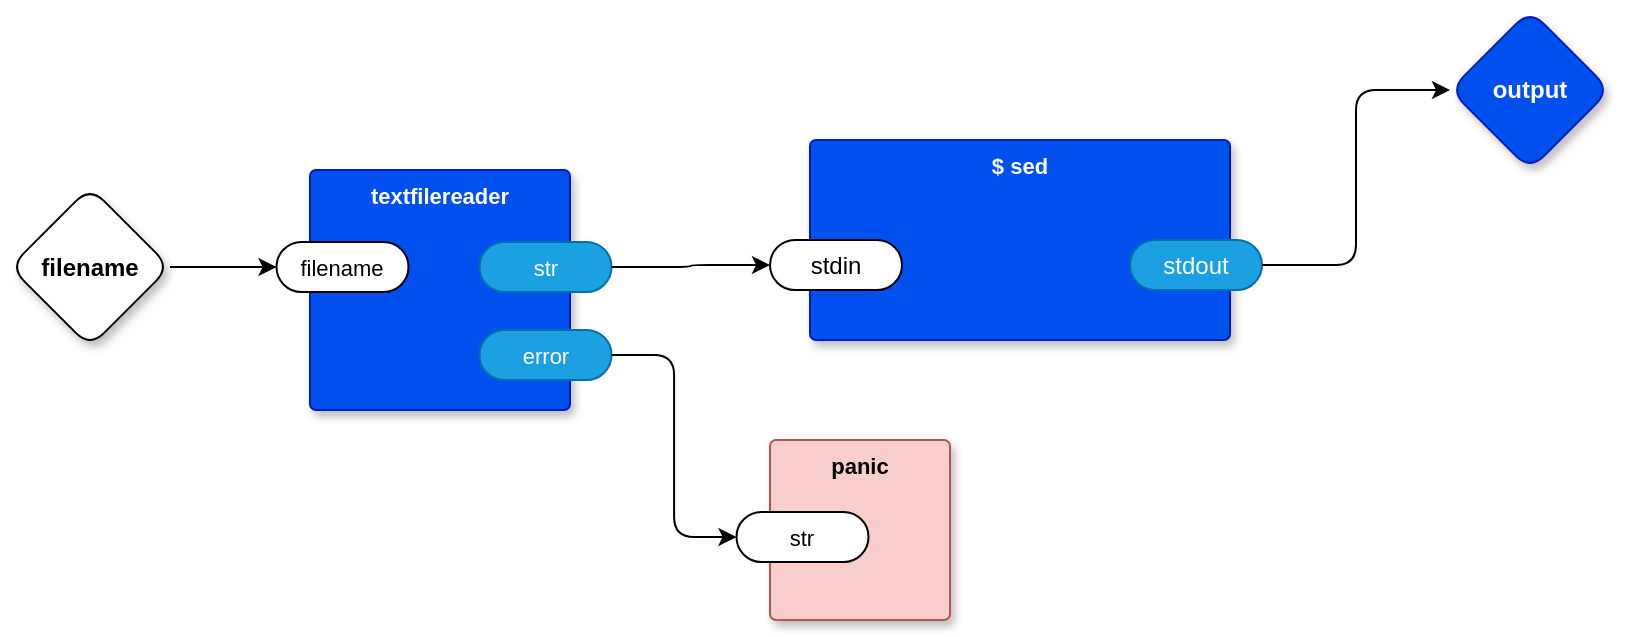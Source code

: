 <mxfile version="21.6.8" type="device" pages="4">
  <diagram id="JKiRzwpIw3zraFINHBog" name="main">
    <mxGraphModel dx="783" dy="561" grid="1" gridSize="10" guides="1" tooltips="1" connect="1" arrows="1" fold="1" page="1" pageScale="1" pageWidth="1100" pageHeight="850" math="0" shadow="0">
      <root>
        <mxCell id="0" />
        <mxCell id="1" parent="0" />
        <mxCell id="ABaYTsJAZbEAvV7Ggp3z-5" style="edgeStyle=orthogonalEdgeStyle;shape=connector;rounded=1;orthogonalLoop=1;jettySize=auto;html=1;entryX=0;entryY=0.5;entryDx=0;entryDy=0;entryPerimeter=0;labelBackgroundColor=default;strokeColor=default;fontFamily=Helvetica;fontSize=11;fontColor=default;endArrow=classic;" edge="1" parent="1" source="hQF7NtFrzelggQrZhbvW-3" target="Gul_pPn51YBXzF6UtTv0-2">
          <mxGeometry relative="1" as="geometry" />
        </mxCell>
        <mxCell id="hQF7NtFrzelggQrZhbvW-3" value="filename" style="rhombus;whiteSpace=wrap;html=1;rounded=1;fontStyle=1;glass=0;sketch=0;fontSize=12;points=[[0,0.5,0,0,0],[0.5,0,0,0,0],[0.5,1,0,0,0],[1,0.5,0,0,0]];shadow=1;" vertex="1" parent="1">
          <mxGeometry x="40" y="183.5" width="80" height="80" as="geometry" />
        </mxCell>
        <mxCell id="hQF7NtFrzelggQrZhbvW-4" value="output" style="rhombus;whiteSpace=wrap;html=1;rounded=1;fillColor=#0050ef;fontColor=#ffffff;strokeColor=#001DBC;fontStyle=1;glass=0;sketch=0;fontSize=12;points=[[0,0.5,0,0,0],[0.5,0,0,0,0],[0.5,1,0,0,0],[1,0.5,0,0,0]];shadow=1;" vertex="1" parent="1">
          <mxGeometry x="760" y="95" width="80" height="80" as="geometry" />
        </mxCell>
        <mxCell id="Gul_pPn51YBXzF6UtTv0-1" value="textfilereader" style="rounded=1;whiteSpace=wrap;html=1;sketch=0;container=1;recursiveResize=0;verticalAlign=top;arcSize=6;fontStyle=1;autosize=0;points=[];absoluteArcSize=1;shadow=1;strokeColor=#001DBC;fillColor=#0050ef;fontColor=#ffffff;fontFamily=Helvetica;fontSize=11;" vertex="1" parent="1">
          <mxGeometry x="190" y="175" width="130" height="120" as="geometry">
            <mxRectangle x="-98" y="-1230" width="99" height="26" as="alternateBounds" />
          </mxGeometry>
        </mxCell>
        <mxCell id="Gul_pPn51YBXzF6UtTv0-2" value="filename" style="rounded=1;whiteSpace=wrap;html=1;sketch=0;points=[[0,0.5,0,0,0],[1,0.5,0,0,0]];arcSize=50;fontFamily=Helvetica;fontSize=11;fontColor=default;" vertex="1" parent="Gul_pPn51YBXzF6UtTv0-1">
          <mxGeometry x="-16.75" y="36" width="66" height="25" as="geometry" />
        </mxCell>
        <mxCell id="Gul_pPn51YBXzF6UtTv0-3" value="str" style="rounded=1;whiteSpace=wrap;html=1;sketch=0;points=[[0,0.5,0,0,0],[1,0.5,0,0,0]];fillColor=#1ba1e2;fontColor=#ffffff;strokeColor=#006EAF;arcSize=50;fontFamily=Helvetica;fontSize=11;" vertex="1" parent="Gul_pPn51YBXzF6UtTv0-1">
          <mxGeometry x="84.75" y="36" width="66" height="25" as="geometry" />
        </mxCell>
        <mxCell id="Gul_pPn51YBXzF6UtTv0-4" value="error" style="rounded=1;whiteSpace=wrap;html=1;sketch=0;points=[[0,0.5,0,0,0],[1,0.5,0,0,0]];fillColor=#1ba1e2;fontColor=#ffffff;strokeColor=#006EAF;arcSize=50;fontFamily=Helvetica;fontSize=11;" vertex="1" parent="Gul_pPn51YBXzF6UtTv0-1">
          <mxGeometry x="84.75" y="80" width="66" height="25" as="geometry" />
        </mxCell>
        <mxCell id="ABaYTsJAZbEAvV7Ggp3z-1" value="panic" style="rounded=1;whiteSpace=wrap;html=1;sketch=0;container=1;recursiveResize=0;verticalAlign=top;arcSize=6;fontStyle=1;autosize=0;points=[];absoluteArcSize=1;shadow=1;strokeColor=#b85450;fillColor=#f8cecc;fontFamily=Helvetica;fontSize=11;" vertex="1" parent="1">
          <mxGeometry x="420" y="310" width="90" height="90" as="geometry">
            <mxRectangle x="-98" y="-1230" width="99" height="26" as="alternateBounds" />
          </mxGeometry>
        </mxCell>
        <mxCell id="ABaYTsJAZbEAvV7Ggp3z-2" value="str" style="rounded=1;whiteSpace=wrap;html=1;sketch=0;points=[[0,0.5,0,0,0],[1,0.5,0,0,0]];arcSize=50;fontFamily=Helvetica;fontSize=11;fontColor=default;" vertex="1" parent="ABaYTsJAZbEAvV7Ggp3z-1">
          <mxGeometry x="-16.75" y="36" width="66" height="25" as="geometry" />
        </mxCell>
        <mxCell id="ABaYTsJAZbEAvV7Ggp3z-3" style="edgeStyle=orthogonalEdgeStyle;rounded=1;orthogonalLoop=1;jettySize=auto;html=1;entryX=0;entryY=0.5;entryDx=0;entryDy=0;entryPerimeter=0;" edge="1" parent="1" source="Gul_pPn51YBXzF6UtTv0-4" target="ABaYTsJAZbEAvV7Ggp3z-2">
          <mxGeometry relative="1" as="geometry" />
        </mxCell>
        <mxCell id="ABaYTsJAZbEAvV7Ggp3z-6" value="&lt;div&gt;$ sed&lt;/div&gt;" style="rounded=1;whiteSpace=wrap;html=1;sketch=0;container=1;recursiveResize=0;verticalAlign=top;arcSize=6;fontStyle=1;autosize=0;points=[];absoluteArcSize=1;shadow=1;strokeColor=#001DBC;fillColor=#0050ef;fontColor=#ffffff;fontFamily=Helvetica;fontSize=11;" vertex="1" parent="1">
          <mxGeometry x="440" y="160" width="210" height="100" as="geometry">
            <mxRectangle x="-98" y="-1230" width="99" height="26" as="alternateBounds" />
          </mxGeometry>
        </mxCell>
        <mxCell id="ABaYTsJAZbEAvV7Ggp3z-8" value="stdout" style="rounded=1;whiteSpace=wrap;html=1;sketch=0;points=[[0,0.5,0,0,0],[1,0.5,0,0,0]];fillColor=#1ba1e2;fontColor=#ffffff;strokeColor=#006EAF;arcSize=50;" vertex="1" parent="ABaYTsJAZbEAvV7Ggp3z-6">
          <mxGeometry x="160" y="50" width="66" height="25" as="geometry" />
        </mxCell>
        <mxCell id="ABaYTsJAZbEAvV7Ggp3z-7" value="stdin" style="rounded=1;whiteSpace=wrap;html=1;sketch=0;points=[[0,0.5,0,0,0],[1,0.5,0,0,0]];arcSize=50;" vertex="1" parent="ABaYTsJAZbEAvV7Ggp3z-6">
          <mxGeometry x="-20" y="50" width="66" height="25" as="geometry" />
        </mxCell>
        <mxCell id="ABaYTsJAZbEAvV7Ggp3z-9" style="edgeStyle=orthogonalEdgeStyle;shape=connector;rounded=1;orthogonalLoop=1;jettySize=auto;html=1;exitX=1;exitY=0.5;exitDx=0;exitDy=0;exitPerimeter=0;entryX=0;entryY=0.5;entryDx=0;entryDy=0;entryPerimeter=0;labelBackgroundColor=default;strokeColor=default;fontFamily=Helvetica;fontSize=11;fontColor=default;endArrow=classic;" edge="1" parent="1" source="Gul_pPn51YBXzF6UtTv0-3" target="ABaYTsJAZbEAvV7Ggp3z-7">
          <mxGeometry relative="1" as="geometry" />
        </mxCell>
        <mxCell id="ABaYTsJAZbEAvV7Ggp3z-10" style="edgeStyle=orthogonalEdgeStyle;shape=connector;rounded=1;orthogonalLoop=1;jettySize=auto;html=1;entryX=0;entryY=0.5;entryDx=0;entryDy=0;entryPerimeter=0;labelBackgroundColor=default;strokeColor=default;fontFamily=Helvetica;fontSize=11;fontColor=default;endArrow=classic;" edge="1" parent="1" source="ABaYTsJAZbEAvV7Ggp3z-8" target="hQF7NtFrzelggQrZhbvW-4">
          <mxGeometry relative="1" as="geometry" />
        </mxCell>
      </root>
    </mxGraphModel>
  </diagram>
  <diagram name="transpile" id="tctDKYyHvvUcEYSdKcSc">
    <mxGraphModel dx="783" dy="1411" grid="1" gridSize="10" guides="1" tooltips="1" connect="1" arrows="1" fold="1" page="1" pageScale="1" pageWidth="1100" pageHeight="850" math="0" shadow="0">
      <root>
        <mxCell id="0" />
        <mxCell id="1" parent="0" />
        <mxCell id="vPd_otGA6cYsYFcT9pb2-5" value="Transpiler" style="rounded=1;whiteSpace=wrap;html=1;sketch=0;container=1;recursiveResize=0;verticalAlign=top;arcSize=6;fontStyle=1;autosize=0;points=[];absoluteArcSize=1;shadow=1;strokeColor=#001DBC;fillColor=#0050ef;fontColor=#ffffff;" parent="1" vertex="1">
          <mxGeometry x="520" y="-630" width="130" height="190" as="geometry">
            <mxRectangle x="-98" y="-1230" width="99" height="26" as="alternateBounds" />
          </mxGeometry>
        </mxCell>
        <mxCell id="vPd_otGA6cYsYFcT9pb2-6" value="grammar" style="rounded=1;whiteSpace=wrap;html=1;sketch=0;points=[[0,0.5,0,0,0],[1,0.5,0,0,0]];arcSize=50;" parent="vPd_otGA6cYsYFcT9pb2-5" vertex="1">
          <mxGeometry x="-16.75" y="36" width="66" height="25" as="geometry" />
        </mxCell>
        <mxCell id="vPd_otGA6cYsYFcT9pb2-7" value="output" style="rounded=1;whiteSpace=wrap;html=1;sketch=0;points=[[0,0.5,0,0,0],[1,0.5,0,0,0]];fillColor=#1ba1e2;fontColor=#ffffff;strokeColor=#006EAF;arcSize=50;" parent="vPd_otGA6cYsYFcT9pb2-5" vertex="1">
          <mxGeometry x="84.75" y="82.5" width="66" height="25" as="geometry" />
        </mxCell>
        <mxCell id="vPd_otGA6cYsYFcT9pb2-11" value="stdin" style="rounded=1;whiteSpace=wrap;html=1;sketch=0;points=[[0,0.5,0,0,0],[1,0.5,0,0,0]];arcSize=50;" parent="vPd_otGA6cYsYFcT9pb2-5" vertex="1">
          <mxGeometry x="-16.75" y="150" width="66" height="25" as="geometry" />
        </mxCell>
        <mxCell id="_Xp6i1yRj_wPGGO-hTii-1" value="error" style="rounded=1;whiteSpace=wrap;html=1;sketch=0;points=[[0,0.5,0,0,0],[1,0.5,0,0,0]];fillColor=#1ba1e2;fontColor=#ffffff;strokeColor=#006EAF;arcSize=50;" parent="vPd_otGA6cYsYFcT9pb2-5" vertex="1">
          <mxGeometry x="84.75" y="129" width="66" height="25" as="geometry" />
        </mxCell>
        <mxCell id="_Xp6i1yRj_wPGGO-hTii-3" value="fab" style="rounded=1;whiteSpace=wrap;html=1;sketch=0;points=[[0,0.5,0,0,0],[1,0.5,0,0,0]];arcSize=50;" parent="vPd_otGA6cYsYFcT9pb2-5" vertex="1">
          <mxGeometry x="-16.75" y="70" width="66" height="25" as="geometry" />
        </mxCell>
        <mxCell id="_Xp6i1yRj_wPGGO-hTii-4" value="support" style="rounded=1;whiteSpace=wrap;html=1;sketch=0;points=[[0,0.5,0,0,0],[1,0.5,0,0,0]];arcSize=50;" parent="vPd_otGA6cYsYFcT9pb2-5" vertex="1">
          <mxGeometry x="-16.75" y="104" width="66" height="26" as="geometry" />
        </mxCell>
        <mxCell id="vPd_otGA6cYsYFcT9pb2-13" value="output" style="rhombus;whiteSpace=wrap;html=1;rounded=1;fillColor=#0050ef;fontColor=#ffffff;strokeColor=#001DBC;fontStyle=1;glass=0;sketch=0;fontSize=12;points=[[0,0.5,0,0,0],[0.5,0,0,0,0],[0.5,1,0,0,0],[1,0.5,0,0,0]];shadow=1;" parent="1" vertex="1">
          <mxGeometry x="730" y="-581.5" width="80" height="80" as="geometry" />
        </mxCell>
        <mxCell id="vPd_otGA6cYsYFcT9pb2-14" style="edgeStyle=orthogonalEdgeStyle;rounded=1;orthogonalLoop=1;jettySize=auto;html=1;entryX=0;entryY=0.5;entryDx=0;entryDy=0;entryPerimeter=0;" parent="1" source="vPd_otGA6cYsYFcT9pb2-7" target="vPd_otGA6cYsYFcT9pb2-13" edge="1">
          <mxGeometry relative="1" as="geometry" />
        </mxCell>
        <mxCell id="xBLeh1AILeOcI2rwrmqM-5" style="edgeStyle=orthogonalEdgeStyle;shape=connector;rounded=1;orthogonalLoop=1;jettySize=auto;html=1;exitX=1;exitY=0.5;exitDx=0;exitDy=0;exitPerimeter=0;entryX=0;entryY=0.5;entryDx=0;entryDy=0;entryPerimeter=0;labelBackgroundColor=default;strokeColor=default;fontFamily=Helvetica;fontSize=11;fontColor=default;endArrow=classic;" parent="1" source="vPd_otGA6cYsYFcT9pb2-16" target="xBLeh1AILeOcI2rwrmqM-2" edge="1">
          <mxGeometry relative="1" as="geometry" />
        </mxCell>
        <mxCell id="vPd_otGA6cYsYFcT9pb2-16" value="srcfilename" style="rhombus;whiteSpace=wrap;html=1;rounded=1;fontStyle=1;glass=0;sketch=0;fontSize=12;points=[[0,0.5,0,0,0],[0.5,0,0,0,0],[0.5,1,0,0,0],[1,0.5,0,0,0]];shadow=1;" parent="1" vertex="1">
          <mxGeometry x="40" y="-470" width="80" height="80" as="geometry" />
        </mxCell>
        <mxCell id="_Xp6i1yRj_wPGGO-hTii-7" style="edgeStyle=orthogonalEdgeStyle;shape=connector;rounded=1;orthogonalLoop=1;jettySize=auto;html=1;entryX=0;entryY=0.5;entryDx=0;entryDy=0;entryPerimeter=0;labelBackgroundColor=default;strokeColor=default;fontFamily=Helvetica;fontSize=11;fontColor=default;endArrow=classic;" parent="1" source="hgM3Z5iVc-GX3JF8MEex-1" target="vPd_otGA6cYsYFcT9pb2-6" edge="1">
          <mxGeometry relative="1" as="geometry">
            <Array as="points">
              <mxPoint x="230" y="-760" />
              <mxPoint x="230" y="-581" />
            </Array>
          </mxGeometry>
        </mxCell>
        <mxCell id="hgM3Z5iVc-GX3JF8MEex-1" value="grammar" style="rhombus;whiteSpace=wrap;html=1;rounded=1;fontStyle=1;glass=0;sketch=0;fontSize=12;points=[[0,0.5,0,0,0],[0.5,0,0,0,0],[0.5,1,0,0,0],[1,0.5,0,0,0]];shadow=1;" parent="1" vertex="1">
          <mxGeometry x="40" y="-800" width="80" height="80" as="geometry" />
        </mxCell>
        <mxCell id="_Xp6i1yRj_wPGGO-hTii-6" style="edgeStyle=orthogonalEdgeStyle;shape=connector;rounded=1;orthogonalLoop=1;jettySize=auto;html=1;entryX=0;entryY=0.5;entryDx=0;entryDy=0;entryPerimeter=0;labelBackgroundColor=default;strokeColor=default;fontFamily=Helvetica;fontSize=11;fontColor=default;endArrow=classic;" parent="1" source="hgM3Z5iVc-GX3JF8MEex-2" target="_Xp6i1yRj_wPGGO-hTii-3" edge="1">
          <mxGeometry relative="1" as="geometry">
            <Array as="points">
              <mxPoint x="210" y="-660" />
              <mxPoint x="210" y="-547" />
            </Array>
          </mxGeometry>
        </mxCell>
        <mxCell id="hgM3Z5iVc-GX3JF8MEex-2" value="fab" style="rhombus;whiteSpace=wrap;html=1;rounded=1;fontStyle=1;glass=0;sketch=0;fontSize=12;points=[[0,0.5,0,0,0],[0.5,0,0,0,0],[0.5,1,0,0,0],[1,0.5,0,0,0]];shadow=1;" parent="1" vertex="1">
          <mxGeometry x="40" y="-700" width="80" height="80" as="geometry" />
        </mxCell>
        <mxCell id="_Xp6i1yRj_wPGGO-hTii-5" style="edgeStyle=orthogonalEdgeStyle;shape=connector;rounded=1;orthogonalLoop=1;jettySize=auto;html=1;entryX=0;entryY=0.5;entryDx=0;entryDy=0;entryPerimeter=0;labelBackgroundColor=default;strokeColor=default;fontFamily=Helvetica;fontSize=11;fontColor=default;endArrow=classic;" parent="1" source="hgM3Z5iVc-GX3JF8MEex-3" target="_Xp6i1yRj_wPGGO-hTii-4" edge="1">
          <mxGeometry relative="1" as="geometry">
            <Array as="points">
              <mxPoint x="190" y="-560" />
              <mxPoint x="190" y="-513" />
            </Array>
          </mxGeometry>
        </mxCell>
        <mxCell id="hgM3Z5iVc-GX3JF8MEex-3" value="support" style="rhombus;whiteSpace=wrap;html=1;rounded=1;fontStyle=1;glass=0;sketch=0;fontSize=12;points=[[0,0.5,0,0,0],[0.5,0,0,0,0],[0.5,1,0,0,0],[1,0.5,0,0,0]];shadow=1;" parent="1" vertex="1">
          <mxGeometry x="40" y="-600" width="80" height="80" as="geometry" />
        </mxCell>
        <mxCell id="6zUdT8GChwdI0wCmFx8a-1" value="panic" style="rounded=1;whiteSpace=wrap;html=1;sketch=0;container=1;recursiveResize=0;verticalAlign=top;arcSize=6;fontStyle=1;autosize=0;points=[];absoluteArcSize=1;shadow=1;strokeColor=#b85450;fillColor=#f8cecc;fontFamily=Helvetica;fontSize=11;" parent="1" vertex="1">
          <mxGeometry x="736.75" y="-370" width="90" height="90" as="geometry">
            <mxRectangle x="-98" y="-1230" width="99" height="26" as="alternateBounds" />
          </mxGeometry>
        </mxCell>
        <mxCell id="6zUdT8GChwdI0wCmFx8a-2" value="str" style="rounded=1;whiteSpace=wrap;html=1;sketch=0;points=[[0,0.5,0,0,0],[1,0.5,0,0,0]];arcSize=50;fontFamily=Helvetica;fontSize=11;fontColor=default;" parent="6zUdT8GChwdI0wCmFx8a-1" vertex="1">
          <mxGeometry x="-16.75" y="36" width="66" height="25" as="geometry" />
        </mxCell>
        <mxCell id="_Xp6i1yRj_wPGGO-hTii-2" style="edgeStyle=orthogonalEdgeStyle;shape=connector;rounded=1;orthogonalLoop=1;jettySize=auto;html=1;exitX=1;exitY=0.5;exitDx=0;exitDy=0;exitPerimeter=0;entryX=0;entryY=0.5;entryDx=0;entryDy=0;entryPerimeter=0;labelBackgroundColor=default;strokeColor=default;fontFamily=Helvetica;fontSize=11;fontColor=default;endArrow=classic;" parent="1" source="_Xp6i1yRj_wPGGO-hTii-1" target="6zUdT8GChwdI0wCmFx8a-2" edge="1">
          <mxGeometry relative="1" as="geometry" />
        </mxCell>
        <mxCell id="xBLeh1AILeOcI2rwrmqM-1" value="textfilereader" style="rounded=1;whiteSpace=wrap;html=1;sketch=0;container=1;recursiveResize=0;verticalAlign=top;arcSize=6;fontStyle=1;autosize=0;points=[];absoluteArcSize=1;shadow=1;strokeColor=#001DBC;fillColor=#0050ef;fontColor=#ffffff;fontFamily=Helvetica;fontSize=11;" parent="1" vertex="1">
          <mxGeometry x="190" y="-480" width="130" height="120" as="geometry">
            <mxRectangle x="-98" y="-1230" width="99" height="26" as="alternateBounds" />
          </mxGeometry>
        </mxCell>
        <mxCell id="xBLeh1AILeOcI2rwrmqM-2" value="filename" style="rounded=1;whiteSpace=wrap;html=1;sketch=0;points=[[0,0.5,0,0,0],[1,0.5,0,0,0]];arcSize=50;fontFamily=Helvetica;fontSize=11;fontColor=default;" parent="xBLeh1AILeOcI2rwrmqM-1" vertex="1">
          <mxGeometry x="-16.75" y="36" width="66" height="25" as="geometry" />
        </mxCell>
        <mxCell id="xBLeh1AILeOcI2rwrmqM-3" value="str" style="rounded=1;whiteSpace=wrap;html=1;sketch=0;points=[[0,0.5,0,0,0],[1,0.5,0,0,0]];fillColor=#1ba1e2;fontColor=#ffffff;strokeColor=#006EAF;arcSize=50;fontFamily=Helvetica;fontSize=11;" parent="xBLeh1AILeOcI2rwrmqM-1" vertex="1">
          <mxGeometry x="84.75" y="36" width="66" height="25" as="geometry" />
        </mxCell>
        <mxCell id="xBLeh1AILeOcI2rwrmqM-4" value="error" style="rounded=1;whiteSpace=wrap;html=1;sketch=0;points=[[0,0.5,0,0,0],[1,0.5,0,0,0]];fillColor=#1ba1e2;fontColor=#ffffff;strokeColor=#006EAF;arcSize=50;fontFamily=Helvetica;fontSize=11;" parent="xBLeh1AILeOcI2rwrmqM-1" vertex="1">
          <mxGeometry x="84.75" y="80" width="66" height="25" as="geometry" />
        </mxCell>
        <mxCell id="xBLeh1AILeOcI2rwrmqM-6" style="edgeStyle=orthogonalEdgeStyle;shape=connector;rounded=1;orthogonalLoop=1;jettySize=auto;html=1;entryX=0;entryY=0.5;entryDx=0;entryDy=0;entryPerimeter=0;labelBackgroundColor=default;strokeColor=default;fontFamily=Helvetica;fontSize=11;fontColor=default;endArrow=classic;" parent="1" source="xBLeh1AILeOcI2rwrmqM-3" target="vPd_otGA6cYsYFcT9pb2-11" edge="1">
          <mxGeometry relative="1" as="geometry" />
        </mxCell>
        <mxCell id="xBLeh1AILeOcI2rwrmqM-7" style="edgeStyle=orthogonalEdgeStyle;shape=connector;rounded=1;orthogonalLoop=1;jettySize=auto;html=1;exitX=1;exitY=0.5;exitDx=0;exitDy=0;exitPerimeter=0;entryX=0;entryY=0.5;entryDx=0;entryDy=0;entryPerimeter=0;labelBackgroundColor=default;strokeColor=default;fontFamily=Helvetica;fontSize=11;fontColor=default;endArrow=classic;" parent="1" source="xBLeh1AILeOcI2rwrmqM-4" target="6zUdT8GChwdI0wCmFx8a-2" edge="1">
          <mxGeometry relative="1" as="geometry" />
        </mxCell>
      </root>
    </mxGraphModel>
  </diagram>
  <diagram id="cZZ443bQ9mZaEr_FJnvC" name="textfilereader">
    <mxGraphModel dx="1965" dy="561" grid="1" gridSize="10" guides="1" tooltips="1" connect="1" arrows="1" fold="1" page="1" pageScale="1" pageWidth="1100" pageHeight="850" math="0" shadow="0">
      <root>
        <mxCell id="0" />
        <mxCell id="1" parent="0" />
        <mxCell id="_DwD8Pvb7u_NGquOlMRM-1" value="Read Text From FD" style="rounded=1;whiteSpace=wrap;html=1;sketch=0;container=1;recursiveResize=0;verticalAlign=top;arcSize=6;fontStyle=1;autosize=0;points=[];absoluteArcSize=1;shadow=1;strokeColor=#001DBC;fillColor=#0050ef;fontColor=#ffffff;fontFamily=Helvetica;fontSize=11;" vertex="1" parent="1">
          <mxGeometry x="370" y="153" width="130" height="117" as="geometry">
            <mxRectangle x="-98" y="-1230" width="99" height="26" as="alternateBounds" />
          </mxGeometry>
        </mxCell>
        <mxCell id="_DwD8Pvb7u_NGquOlMRM-2" value="fd" style="rounded=1;whiteSpace=wrap;html=1;sketch=0;points=[[0,0.5,0,0,0],[1,0.5,0,0,0]];arcSize=50;fontFamily=Helvetica;fontSize=11;fontColor=default;" vertex="1" parent="_DwD8Pvb7u_NGquOlMRM-1">
          <mxGeometry x="-16.75" y="36" width="66" height="25" as="geometry" />
        </mxCell>
        <mxCell id="_DwD8Pvb7u_NGquOlMRM-3" value="str" style="rounded=1;whiteSpace=wrap;html=1;sketch=0;points=[[0,0.5,0,0,0],[1,0.5,0,0,0]];fillColor=#1ba1e2;fontColor=#ffffff;strokeColor=#006EAF;arcSize=50;fontFamily=Helvetica;fontSize=11;" vertex="1" parent="_DwD8Pvb7u_NGquOlMRM-1">
          <mxGeometry x="84.75" y="36" width="66" height="25" as="geometry" />
        </mxCell>
        <mxCell id="Uk9tNtOir4AJttoB1tT3-3" value="error" style="rounded=1;whiteSpace=wrap;html=1;sketch=0;points=[[0,0.5,0,0,0],[1,0.5,0,0,0]];fillColor=#1ba1e2;fontColor=#ffffff;strokeColor=#006EAF;arcSize=50;fontFamily=Helvetica;fontSize=11;" vertex="1" parent="_DwD8Pvb7u_NGquOlMRM-1">
          <mxGeometry x="84.75" y="77" width="66" height="25" as="geometry" />
        </mxCell>
        <mxCell id="Q7mnjypjolfxHuQ4Fn7u-5" style="edgeStyle=orthogonalEdgeStyle;shape=connector;rounded=1;orthogonalLoop=1;jettySize=auto;html=1;entryX=0;entryY=0.5;entryDx=0;entryDy=0;entryPerimeter=0;labelBackgroundColor=default;strokeColor=default;fontFamily=Helvetica;fontSize=11;fontColor=default;endArrow=classic;" edge="1" parent="1" source="_DwD8Pvb7u_NGquOlMRM-4" target="Q7mnjypjolfxHuQ4Fn7u-2">
          <mxGeometry relative="1" as="geometry" />
        </mxCell>
        <mxCell id="3BmIixLQJqugctnkbzQl-3" style="edgeStyle=orthogonalEdgeStyle;shape=connector;rounded=1;orthogonalLoop=1;jettySize=auto;html=1;entryX=0;entryY=0.5;entryDx=0;entryDy=0;entryPerimeter=0;labelBackgroundColor=default;strokeColor=default;fontFamily=Helvetica;fontSize=11;fontColor=default;endArrow=classic;" edge="1" parent="1" source="_DwD8Pvb7u_NGquOlMRM-4" target="3BmIixLQJqugctnkbzQl-2">
          <mxGeometry relative="1" as="geometry" />
        </mxCell>
        <mxCell id="_DwD8Pvb7u_NGquOlMRM-4" value="filename" style="rhombus;whiteSpace=wrap;html=1;rounded=1;fontStyle=1;glass=0;sketch=0;fontSize=12;points=[[0,0.5,0,0,0],[0.5,0,0,0,0],[0.5,1,0,0,0],[1,0.5,0,0,0]];shadow=1;fontFamily=Helvetica;fontColor=default;" vertex="1" parent="1">
          <mxGeometry x="-10" y="161.5" width="80" height="80" as="geometry" />
        </mxCell>
        <mxCell id="_DwD8Pvb7u_NGquOlMRM-5" value="str" style="rhombus;whiteSpace=wrap;html=1;rounded=1;fillColor=#0050ef;fontColor=#ffffff;strokeColor=#001DBC;fontStyle=1;glass=0;sketch=0;fontSize=12;points=[[0,0.5,0,0,0],[0.5,0,0,0,0],[0.5,1,0,0,0],[1,0.5,0,0,0]];shadow=1;fontFamily=Helvetica;" vertex="1" parent="1">
          <mxGeometry x="600" y="161.5" width="80" height="80" as="geometry" />
        </mxCell>
        <mxCell id="Uk9tNtOir4AJttoB1tT3-2" style="edgeStyle=orthogonalEdgeStyle;shape=connector;rounded=1;orthogonalLoop=1;jettySize=auto;html=1;exitX=1;exitY=0.5;exitDx=0;exitDy=0;exitPerimeter=0;labelBackgroundColor=default;strokeColor=default;fontFamily=Helvetica;fontSize=11;fontColor=default;endArrow=classic;" edge="1" parent="1" source="_DwD8Pvb7u_NGquOlMRM-3" target="_DwD8Pvb7u_NGquOlMRM-5">
          <mxGeometry relative="1" as="geometry" />
        </mxCell>
        <mxCell id="Uk9tNtOir4AJttoB1tT3-9" style="edgeStyle=orthogonalEdgeStyle;shape=connector;rounded=1;orthogonalLoop=1;jettySize=auto;html=1;exitX=1;exitY=0.5;exitDx=0;exitDy=0;exitPerimeter=0;entryX=0;entryY=0.5;entryDx=0;entryDy=0;entryPerimeter=0;labelBackgroundColor=default;strokeColor=default;fontFamily=Helvetica;fontSize=11;fontColor=default;endArrow=classic;" edge="1" parent="1" source="Uk9tNtOir4AJttoB1tT3-3" target="fgkWMLVJ6PQbi83lySrl-1">
          <mxGeometry relative="1" as="geometry">
            <mxPoint x="463.25" y="368.5" as="targetPoint" />
          </mxGeometry>
        </mxCell>
        <mxCell id="fgkWMLVJ6PQbi83lySrl-1" value="error" style="rhombus;whiteSpace=wrap;html=1;rounded=1;fillColor=#0050ef;fontColor=#ffffff;strokeColor=#001DBC;fontStyle=1;glass=0;sketch=0;fontSize=12;points=[[0,0.5,0,0,0],[0.5,0,0,0,0],[0.5,1,0,0,0],[1,0.5,0,0,0]];shadow=1;fontFamily=Helvetica;" vertex="1" parent="1">
          <mxGeometry x="600" y="280" width="80" height="80" as="geometry" />
        </mxCell>
        <mxCell id="Q7mnjypjolfxHuQ4Fn7u-1" value="Open Text File" style="rounded=1;whiteSpace=wrap;html=1;sketch=0;container=1;recursiveResize=0;verticalAlign=top;arcSize=6;fontStyle=1;autosize=0;points=[];absoluteArcSize=1;shadow=1;strokeColor=#001DBC;fillColor=#0050ef;fontColor=#ffffff;fontFamily=Helvetica;fontSize=11;" vertex="1" parent="1">
          <mxGeometry x="150" y="153" width="130" height="117" as="geometry">
            <mxRectangle x="-98" y="-1230" width="99" height="26" as="alternateBounds" />
          </mxGeometry>
        </mxCell>
        <mxCell id="Q7mnjypjolfxHuQ4Fn7u-2" value="filename" style="rounded=1;whiteSpace=wrap;html=1;sketch=0;points=[[0,0.5,0,0,0],[1,0.5,0,0,0]];arcSize=50;fontFamily=Helvetica;fontSize=11;fontColor=default;" vertex="1" parent="Q7mnjypjolfxHuQ4Fn7u-1">
          <mxGeometry x="-16.75" y="36" width="66" height="25" as="geometry" />
        </mxCell>
        <mxCell id="Q7mnjypjolfxHuQ4Fn7u-3" value="fd" style="rounded=1;whiteSpace=wrap;html=1;sketch=0;points=[[0,0.5,0,0,0],[1,0.5,0,0,0]];fillColor=#1ba1e2;fontColor=#ffffff;strokeColor=#006EAF;arcSize=50;fontFamily=Helvetica;fontSize=11;" vertex="1" parent="Q7mnjypjolfxHuQ4Fn7u-1">
          <mxGeometry x="84.75" y="36" width="66" height="25" as="geometry" />
        </mxCell>
        <mxCell id="Q7mnjypjolfxHuQ4Fn7u-4" value="error" style="rounded=1;whiteSpace=wrap;html=1;sketch=0;points=[[0,0.5,0,0,0],[1,0.5,0,0,0]];fillColor=#1ba1e2;fontColor=#ffffff;strokeColor=#006EAF;arcSize=50;fontFamily=Helvetica;fontSize=11;" vertex="1" parent="Q7mnjypjolfxHuQ4Fn7u-1">
          <mxGeometry x="84.75" y="77" width="66" height="25" as="geometry" />
        </mxCell>
        <mxCell id="Q7mnjypjolfxHuQ4Fn7u-6" style="edgeStyle=orthogonalEdgeStyle;shape=connector;rounded=1;orthogonalLoop=1;jettySize=auto;html=1;exitX=1;exitY=0.5;exitDx=0;exitDy=0;exitPerimeter=0;entryX=0;entryY=0.5;entryDx=0;entryDy=0;entryPerimeter=0;labelBackgroundColor=default;strokeColor=default;fontFamily=Helvetica;fontSize=11;fontColor=default;endArrow=classic;" edge="1" parent="1" source="Q7mnjypjolfxHuQ4Fn7u-3" target="_DwD8Pvb7u_NGquOlMRM-2">
          <mxGeometry relative="1" as="geometry" />
        </mxCell>
        <mxCell id="Q7mnjypjolfxHuQ4Fn7u-7" style="edgeStyle=orthogonalEdgeStyle;shape=connector;rounded=1;orthogonalLoop=1;jettySize=auto;html=1;exitX=1;exitY=0.5;exitDx=0;exitDy=0;exitPerimeter=0;entryX=0;entryY=0.5;entryDx=0;entryDy=0;entryPerimeter=0;labelBackgroundColor=default;strokeColor=default;fontFamily=Helvetica;fontSize=11;fontColor=default;endArrow=classic;" edge="1" parent="1" source="Q7mnjypjolfxHuQ4Fn7u-4" target="fgkWMLVJ6PQbi83lySrl-1">
          <mxGeometry relative="1" as="geometry">
            <Array as="points">
              <mxPoint x="340" y="243" />
              <mxPoint x="340" y="320" />
            </Array>
          </mxGeometry>
        </mxCell>
        <mxCell id="3BmIixLQJqugctnkbzQl-1" value="?" style="rounded=1;whiteSpace=wrap;html=1;sketch=0;container=1;recursiveResize=0;verticalAlign=top;arcSize=6;fontStyle=1;autosize=0;points=[];absoluteArcSize=1;shadow=1;strokeColor=#9673a6;fillColor=#e1d5e7;fontFamily=Helvetica;fontSize=11;" vertex="1" parent="1">
          <mxGeometry x="130" y="360" width="90" height="90" as="geometry">
            <mxRectangle x="-98" y="-1230" width="99" height="26" as="alternateBounds" />
          </mxGeometry>
        </mxCell>
        <mxCell id="3BmIixLQJqugctnkbzQl-2" value="in" style="rounded=1;whiteSpace=wrap;html=1;sketch=0;points=[[0,0.5,0,0,0],[1,0.5,0,0,0]];arcSize=50;fontFamily=Helvetica;fontSize=11;fontColor=default;" vertex="1" parent="3BmIixLQJqugctnkbzQl-1">
          <mxGeometry x="-16.75" y="36" width="66" height="25" as="geometry" />
        </mxCell>
      </root>
    </mxGraphModel>
  </diagram>
  <diagram id="qqKkxGomMhPuBeptsM4v" name="attic">
    <mxGraphModel dx="783" dy="561" grid="1" gridSize="10" guides="1" tooltips="1" connect="1" arrows="1" fold="1" page="1" pageScale="1" pageWidth="1100" pageHeight="850" math="0" shadow="0">
      <root>
        <mxCell id="0" />
        <mxCell id="1" parent="0" />
        <mxCell id="FE4NxBHMWepW0PQffJKZ-1" value="&lt;div&gt;$ sed -E \&lt;/div&gt;&lt;div&gt;&amp;nbsp; &amp;nbsp; -e &#39;/FIFO +\:\:/d&#39; \&lt;/div&gt;&lt;div&gt;&amp;nbsp; &amp;nbsp; -e &#39;/fifo_push +\:\:/d&#39; \&lt;/div&gt;&lt;div&gt;&amp;nbsp; &amp;nbsp; -e &#39;/fifo_pop +\:\:/d&#39; \&lt;/div&gt;&lt;div&gt;&amp;nbsp; &amp;nbsp; -e &#39;/ENTER +\:\:/d&#39; \&lt;/div&gt;&lt;div&gt;&amp;nbsp; &amp;nbsp; -e &#39;/EXIT +\:\:/d&#39;&lt;/div&gt;&lt;div&gt;&lt;br&gt;&lt;/div&gt;" style="rounded=1;whiteSpace=wrap;html=1;sketch=0;container=1;recursiveResize=0;verticalAlign=top;arcSize=6;fontStyle=1;autosize=0;points=[];absoluteArcSize=1;shadow=1;strokeColor=#001DBC;fillColor=#0050ef;fontColor=#ffffff;align=left;spacingLeft=30;" vertex="1" parent="1">
          <mxGeometry x="150" y="50" width="230" height="110" as="geometry">
            <mxRectangle x="-98" y="-1230" width="99" height="26" as="alternateBounds" />
          </mxGeometry>
        </mxCell>
        <mxCell id="FE4NxBHMWepW0PQffJKZ-2" value="stdin" style="rounded=1;whiteSpace=wrap;html=1;sketch=0;points=[[0,0.5,0,0,0],[1,0.5,0,0,0]];arcSize=50;" vertex="1" parent="FE4NxBHMWepW0PQffJKZ-1">
          <mxGeometry x="-30" y="40" width="66" height="25" as="geometry" />
        </mxCell>
        <mxCell id="FE4NxBHMWepW0PQffJKZ-3" value="stdout" style="rounded=1;whiteSpace=wrap;html=1;sketch=0;points=[[0,0.5,0,0,0],[1,0.5,0,0,0]];fillColor=#1ba1e2;fontColor=#ffffff;strokeColor=#006EAF;arcSize=50;" vertex="1" parent="FE4NxBHMWepW0PQffJKZ-1">
          <mxGeometry x="190" y="42.5" width="66" height="25" as="geometry" />
        </mxCell>
        <mxCell id="UHW9Dtu0GJ131_EHD3Lg-1" value="&lt;div&gt;$ sed -E -e &#39;/FIFO +\:\:/d&#39; -e &#39;/fifo_push +\:\:/d&#39; -e &#39;/fifo_pop +\:\:/d&#39; -e &#39;/ENTER +\:\:/d&#39; -e &#39;/EXIT +\:\:/d&#39;&lt;/div&gt;" style="rounded=1;whiteSpace=wrap;html=1;sketch=0;container=1;recursiveResize=0;verticalAlign=top;arcSize=6;fontStyle=1;autosize=0;points=[];absoluteArcSize=1;shadow=1;strokeColor=#001DBC;fillColor=#0050ef;fontColor=#ffffff;fontFamily=Helvetica;fontSize=11;" vertex="1" parent="1">
          <mxGeometry x="150" y="200" width="210" height="100" as="geometry">
            <mxRectangle x="-98" y="-1230" width="99" height="26" as="alternateBounds" />
          </mxGeometry>
        </mxCell>
        <mxCell id="UHW9Dtu0GJ131_EHD3Lg-2" value="stdout" style="rounded=1;whiteSpace=wrap;html=1;sketch=0;points=[[0,0.5,0,0,0],[1,0.5,0,0,0]];fillColor=#1ba1e2;fontColor=#ffffff;strokeColor=#006EAF;arcSize=50;" vertex="1" parent="UHW9Dtu0GJ131_EHD3Lg-1">
          <mxGeometry x="160" y="50" width="66" height="25" as="geometry" />
        </mxCell>
        <mxCell id="UHW9Dtu0GJ131_EHD3Lg-3" value="stdin" style="rounded=1;whiteSpace=wrap;html=1;sketch=0;points=[[0,0.5,0,0,0],[1,0.5,0,0,0]];arcSize=50;" vertex="1" parent="UHW9Dtu0GJ131_EHD3Lg-1">
          <mxGeometry x="-20" y="50" width="66" height="25" as="geometry" />
        </mxCell>
      </root>
    </mxGraphModel>
  </diagram>
</mxfile>
